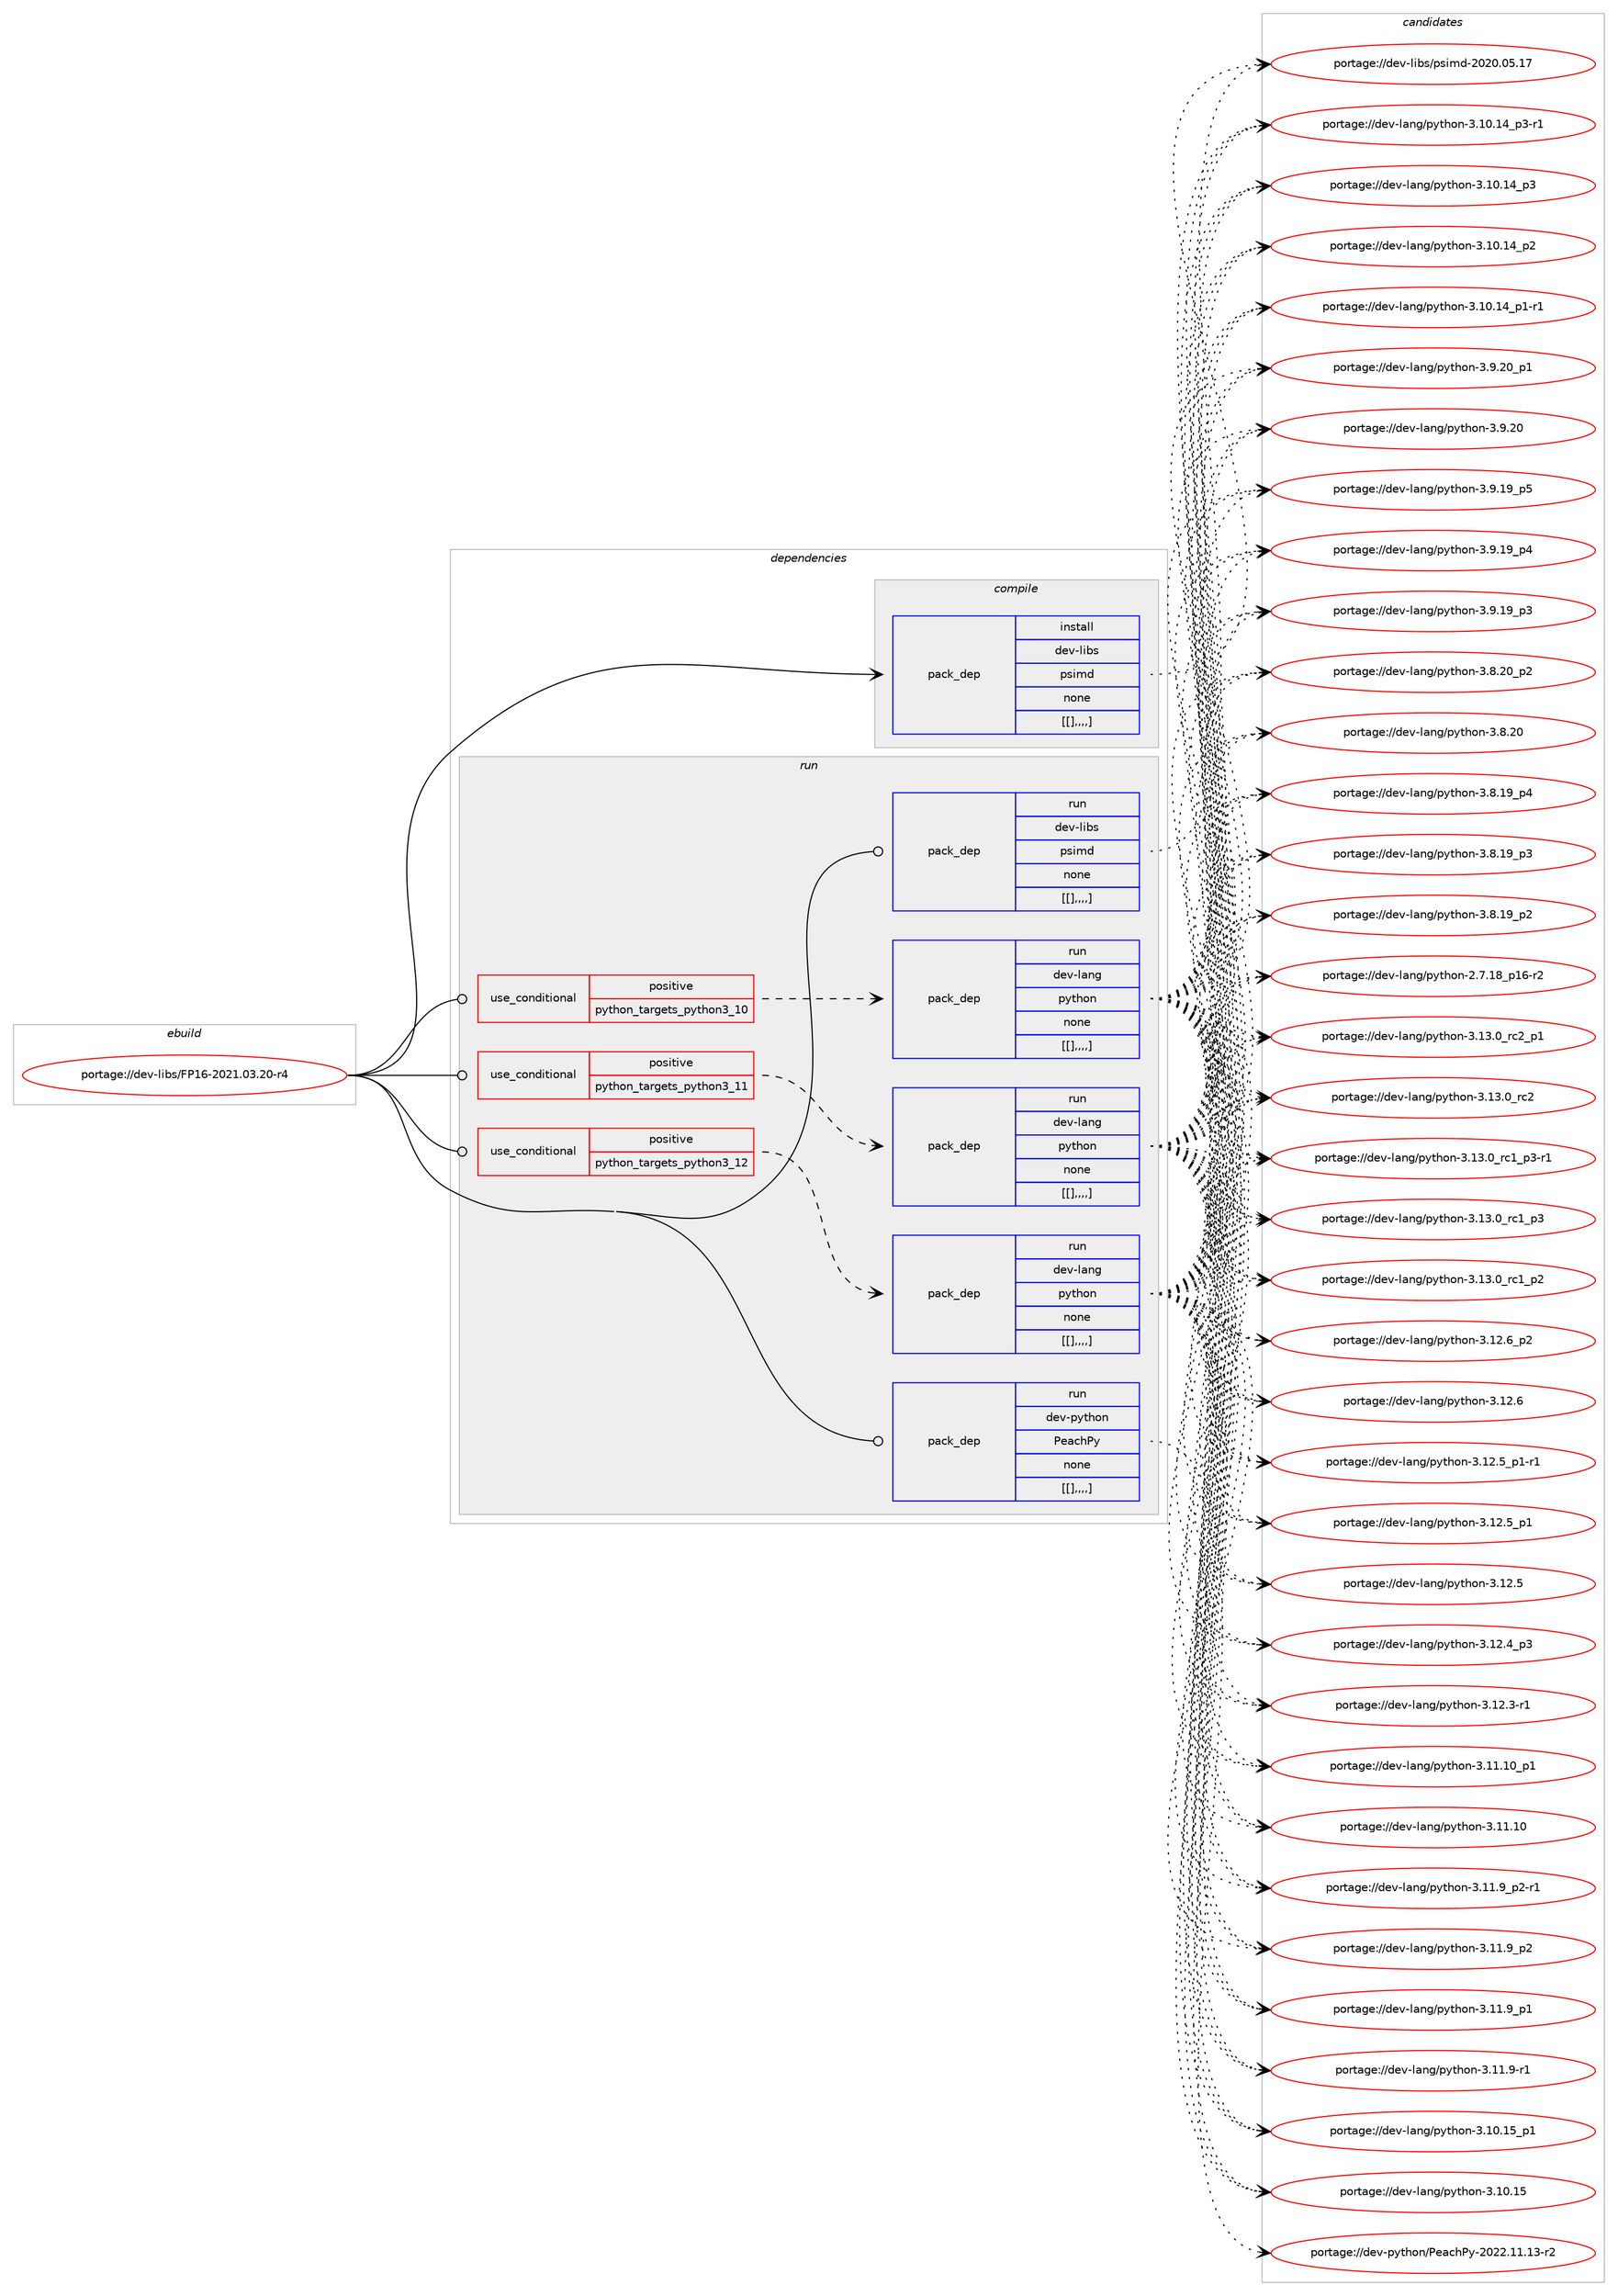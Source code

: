 digraph prolog {

# *************
# Graph options
# *************

newrank=true;
concentrate=true;
compound=true;
graph [rankdir=LR,fontname=Helvetica,fontsize=10,ranksep=1.5];#, ranksep=2.5, nodesep=0.2];
edge  [arrowhead=vee];
node  [fontname=Helvetica,fontsize=10];

# **********
# The ebuild
# **********

subgraph cluster_leftcol {
color=gray;
label=<<i>ebuild</i>>;
id [label="portage://dev-libs/FP16-2021.03.20-r4", color=red, width=4, href="../dev-libs/FP16-2021.03.20-r4.svg"];
}

# ****************
# The dependencies
# ****************

subgraph cluster_midcol {
color=gray;
label=<<i>dependencies</i>>;
subgraph cluster_compile {
fillcolor="#eeeeee";
style=filled;
label=<<i>compile</i>>;
subgraph pack79447 {
dependency106795 [label=<<TABLE BORDER="0" CELLBORDER="1" CELLSPACING="0" CELLPADDING="4" WIDTH="220"><TR><TD ROWSPAN="6" CELLPADDING="30">pack_dep</TD></TR><TR><TD WIDTH="110">install</TD></TR><TR><TD>dev-libs</TD></TR><TR><TD>psimd</TD></TR><TR><TD>none</TD></TR><TR><TD>[[],,,,]</TD></TR></TABLE>>, shape=none, color=blue];
}
id:e -> dependency106795:w [weight=20,style="solid",arrowhead="vee"];
}
subgraph cluster_compileandrun {
fillcolor="#eeeeee";
style=filled;
label=<<i>compile and run</i>>;
}
subgraph cluster_run {
fillcolor="#eeeeee";
style=filled;
label=<<i>run</i>>;
subgraph cond26234 {
dependency106796 [label=<<TABLE BORDER="0" CELLBORDER="1" CELLSPACING="0" CELLPADDING="4"><TR><TD ROWSPAN="3" CELLPADDING="10">use_conditional</TD></TR><TR><TD>positive</TD></TR><TR><TD>python_targets_python3_10</TD></TR></TABLE>>, shape=none, color=red];
subgraph pack79448 {
dependency106797 [label=<<TABLE BORDER="0" CELLBORDER="1" CELLSPACING="0" CELLPADDING="4" WIDTH="220"><TR><TD ROWSPAN="6" CELLPADDING="30">pack_dep</TD></TR><TR><TD WIDTH="110">run</TD></TR><TR><TD>dev-lang</TD></TR><TR><TD>python</TD></TR><TR><TD>none</TD></TR><TR><TD>[[],,,,]</TD></TR></TABLE>>, shape=none, color=blue];
}
dependency106796:e -> dependency106797:w [weight=20,style="dashed",arrowhead="vee"];
}
id:e -> dependency106796:w [weight=20,style="solid",arrowhead="odot"];
subgraph cond26235 {
dependency106798 [label=<<TABLE BORDER="0" CELLBORDER="1" CELLSPACING="0" CELLPADDING="4"><TR><TD ROWSPAN="3" CELLPADDING="10">use_conditional</TD></TR><TR><TD>positive</TD></TR><TR><TD>python_targets_python3_11</TD></TR></TABLE>>, shape=none, color=red];
subgraph pack79449 {
dependency106799 [label=<<TABLE BORDER="0" CELLBORDER="1" CELLSPACING="0" CELLPADDING="4" WIDTH="220"><TR><TD ROWSPAN="6" CELLPADDING="30">pack_dep</TD></TR><TR><TD WIDTH="110">run</TD></TR><TR><TD>dev-lang</TD></TR><TR><TD>python</TD></TR><TR><TD>none</TD></TR><TR><TD>[[],,,,]</TD></TR></TABLE>>, shape=none, color=blue];
}
dependency106798:e -> dependency106799:w [weight=20,style="dashed",arrowhead="vee"];
}
id:e -> dependency106798:w [weight=20,style="solid",arrowhead="odot"];
subgraph cond26236 {
dependency106800 [label=<<TABLE BORDER="0" CELLBORDER="1" CELLSPACING="0" CELLPADDING="4"><TR><TD ROWSPAN="3" CELLPADDING="10">use_conditional</TD></TR><TR><TD>positive</TD></TR><TR><TD>python_targets_python3_12</TD></TR></TABLE>>, shape=none, color=red];
subgraph pack79450 {
dependency106801 [label=<<TABLE BORDER="0" CELLBORDER="1" CELLSPACING="0" CELLPADDING="4" WIDTH="220"><TR><TD ROWSPAN="6" CELLPADDING="30">pack_dep</TD></TR><TR><TD WIDTH="110">run</TD></TR><TR><TD>dev-lang</TD></TR><TR><TD>python</TD></TR><TR><TD>none</TD></TR><TR><TD>[[],,,,]</TD></TR></TABLE>>, shape=none, color=blue];
}
dependency106800:e -> dependency106801:w [weight=20,style="dashed",arrowhead="vee"];
}
id:e -> dependency106800:w [weight=20,style="solid",arrowhead="odot"];
subgraph pack79451 {
dependency106802 [label=<<TABLE BORDER="0" CELLBORDER="1" CELLSPACING="0" CELLPADDING="4" WIDTH="220"><TR><TD ROWSPAN="6" CELLPADDING="30">pack_dep</TD></TR><TR><TD WIDTH="110">run</TD></TR><TR><TD>dev-libs</TD></TR><TR><TD>psimd</TD></TR><TR><TD>none</TD></TR><TR><TD>[[],,,,]</TD></TR></TABLE>>, shape=none, color=blue];
}
id:e -> dependency106802:w [weight=20,style="solid",arrowhead="odot"];
subgraph pack79452 {
dependency106803 [label=<<TABLE BORDER="0" CELLBORDER="1" CELLSPACING="0" CELLPADDING="4" WIDTH="220"><TR><TD ROWSPAN="6" CELLPADDING="30">pack_dep</TD></TR><TR><TD WIDTH="110">run</TD></TR><TR><TD>dev-python</TD></TR><TR><TD>PeachPy</TD></TR><TR><TD>none</TD></TR><TR><TD>[[],,,,]</TD></TR></TABLE>>, shape=none, color=blue];
}
id:e -> dependency106803:w [weight=20,style="solid",arrowhead="odot"];
}
}

# **************
# The candidates
# **************

subgraph cluster_choices {
rank=same;
color=gray;
label=<<i>candidates</i>>;

subgraph choice79447 {
color=black;
nodesep=1;
choice1001011184510810598115471121151051091004550485048464853464955 [label="portage://dev-libs/psimd-2020.05.17", color=red, width=4,href="../dev-libs/psimd-2020.05.17.svg"];
dependency106795:e -> choice1001011184510810598115471121151051091004550485048464853464955:w [style=dotted,weight="100"];
}
subgraph choice79448 {
color=black;
nodesep=1;
choice100101118451089711010347112121116104111110455146495146489511499509511249 [label="portage://dev-lang/python-3.13.0_rc2_p1", color=red, width=4,href="../dev-lang/python-3.13.0_rc2_p1.svg"];
choice10010111845108971101034711212111610411111045514649514648951149950 [label="portage://dev-lang/python-3.13.0_rc2", color=red, width=4,href="../dev-lang/python-3.13.0_rc2.svg"];
choice1001011184510897110103471121211161041111104551464951464895114994995112514511449 [label="portage://dev-lang/python-3.13.0_rc1_p3-r1", color=red, width=4,href="../dev-lang/python-3.13.0_rc1_p3-r1.svg"];
choice100101118451089711010347112121116104111110455146495146489511499499511251 [label="portage://dev-lang/python-3.13.0_rc1_p3", color=red, width=4,href="../dev-lang/python-3.13.0_rc1_p3.svg"];
choice100101118451089711010347112121116104111110455146495146489511499499511250 [label="portage://dev-lang/python-3.13.0_rc1_p2", color=red, width=4,href="../dev-lang/python-3.13.0_rc1_p2.svg"];
choice100101118451089711010347112121116104111110455146495046549511250 [label="portage://dev-lang/python-3.12.6_p2", color=red, width=4,href="../dev-lang/python-3.12.6_p2.svg"];
choice10010111845108971101034711212111610411111045514649504654 [label="portage://dev-lang/python-3.12.6", color=red, width=4,href="../dev-lang/python-3.12.6.svg"];
choice1001011184510897110103471121211161041111104551464950465395112494511449 [label="portage://dev-lang/python-3.12.5_p1-r1", color=red, width=4,href="../dev-lang/python-3.12.5_p1-r1.svg"];
choice100101118451089711010347112121116104111110455146495046539511249 [label="portage://dev-lang/python-3.12.5_p1", color=red, width=4,href="../dev-lang/python-3.12.5_p1.svg"];
choice10010111845108971101034711212111610411111045514649504653 [label="portage://dev-lang/python-3.12.5", color=red, width=4,href="../dev-lang/python-3.12.5.svg"];
choice100101118451089711010347112121116104111110455146495046529511251 [label="portage://dev-lang/python-3.12.4_p3", color=red, width=4,href="../dev-lang/python-3.12.4_p3.svg"];
choice100101118451089711010347112121116104111110455146495046514511449 [label="portage://dev-lang/python-3.12.3-r1", color=red, width=4,href="../dev-lang/python-3.12.3-r1.svg"];
choice10010111845108971101034711212111610411111045514649494649489511249 [label="portage://dev-lang/python-3.11.10_p1", color=red, width=4,href="../dev-lang/python-3.11.10_p1.svg"];
choice1001011184510897110103471121211161041111104551464949464948 [label="portage://dev-lang/python-3.11.10", color=red, width=4,href="../dev-lang/python-3.11.10.svg"];
choice1001011184510897110103471121211161041111104551464949465795112504511449 [label="portage://dev-lang/python-3.11.9_p2-r1", color=red, width=4,href="../dev-lang/python-3.11.9_p2-r1.svg"];
choice100101118451089711010347112121116104111110455146494946579511250 [label="portage://dev-lang/python-3.11.9_p2", color=red, width=4,href="../dev-lang/python-3.11.9_p2.svg"];
choice100101118451089711010347112121116104111110455146494946579511249 [label="portage://dev-lang/python-3.11.9_p1", color=red, width=4,href="../dev-lang/python-3.11.9_p1.svg"];
choice100101118451089711010347112121116104111110455146494946574511449 [label="portage://dev-lang/python-3.11.9-r1", color=red, width=4,href="../dev-lang/python-3.11.9-r1.svg"];
choice10010111845108971101034711212111610411111045514649484649539511249 [label="portage://dev-lang/python-3.10.15_p1", color=red, width=4,href="../dev-lang/python-3.10.15_p1.svg"];
choice1001011184510897110103471121211161041111104551464948464953 [label="portage://dev-lang/python-3.10.15", color=red, width=4,href="../dev-lang/python-3.10.15.svg"];
choice100101118451089711010347112121116104111110455146494846495295112514511449 [label="portage://dev-lang/python-3.10.14_p3-r1", color=red, width=4,href="../dev-lang/python-3.10.14_p3-r1.svg"];
choice10010111845108971101034711212111610411111045514649484649529511251 [label="portage://dev-lang/python-3.10.14_p3", color=red, width=4,href="../dev-lang/python-3.10.14_p3.svg"];
choice10010111845108971101034711212111610411111045514649484649529511250 [label="portage://dev-lang/python-3.10.14_p2", color=red, width=4,href="../dev-lang/python-3.10.14_p2.svg"];
choice100101118451089711010347112121116104111110455146494846495295112494511449 [label="portage://dev-lang/python-3.10.14_p1-r1", color=red, width=4,href="../dev-lang/python-3.10.14_p1-r1.svg"];
choice100101118451089711010347112121116104111110455146574650489511249 [label="portage://dev-lang/python-3.9.20_p1", color=red, width=4,href="../dev-lang/python-3.9.20_p1.svg"];
choice10010111845108971101034711212111610411111045514657465048 [label="portage://dev-lang/python-3.9.20", color=red, width=4,href="../dev-lang/python-3.9.20.svg"];
choice100101118451089711010347112121116104111110455146574649579511253 [label="portage://dev-lang/python-3.9.19_p5", color=red, width=4,href="../dev-lang/python-3.9.19_p5.svg"];
choice100101118451089711010347112121116104111110455146574649579511252 [label="portage://dev-lang/python-3.9.19_p4", color=red, width=4,href="../dev-lang/python-3.9.19_p4.svg"];
choice100101118451089711010347112121116104111110455146574649579511251 [label="portage://dev-lang/python-3.9.19_p3", color=red, width=4,href="../dev-lang/python-3.9.19_p3.svg"];
choice100101118451089711010347112121116104111110455146564650489511250 [label="portage://dev-lang/python-3.8.20_p2", color=red, width=4,href="../dev-lang/python-3.8.20_p2.svg"];
choice10010111845108971101034711212111610411111045514656465048 [label="portage://dev-lang/python-3.8.20", color=red, width=4,href="../dev-lang/python-3.8.20.svg"];
choice100101118451089711010347112121116104111110455146564649579511252 [label="portage://dev-lang/python-3.8.19_p4", color=red, width=4,href="../dev-lang/python-3.8.19_p4.svg"];
choice100101118451089711010347112121116104111110455146564649579511251 [label="portage://dev-lang/python-3.8.19_p3", color=red, width=4,href="../dev-lang/python-3.8.19_p3.svg"];
choice100101118451089711010347112121116104111110455146564649579511250 [label="portage://dev-lang/python-3.8.19_p2", color=red, width=4,href="../dev-lang/python-3.8.19_p2.svg"];
choice100101118451089711010347112121116104111110455046554649569511249544511450 [label="portage://dev-lang/python-2.7.18_p16-r2", color=red, width=4,href="../dev-lang/python-2.7.18_p16-r2.svg"];
dependency106797:e -> choice100101118451089711010347112121116104111110455146495146489511499509511249:w [style=dotted,weight="100"];
dependency106797:e -> choice10010111845108971101034711212111610411111045514649514648951149950:w [style=dotted,weight="100"];
dependency106797:e -> choice1001011184510897110103471121211161041111104551464951464895114994995112514511449:w [style=dotted,weight="100"];
dependency106797:e -> choice100101118451089711010347112121116104111110455146495146489511499499511251:w [style=dotted,weight="100"];
dependency106797:e -> choice100101118451089711010347112121116104111110455146495146489511499499511250:w [style=dotted,weight="100"];
dependency106797:e -> choice100101118451089711010347112121116104111110455146495046549511250:w [style=dotted,weight="100"];
dependency106797:e -> choice10010111845108971101034711212111610411111045514649504654:w [style=dotted,weight="100"];
dependency106797:e -> choice1001011184510897110103471121211161041111104551464950465395112494511449:w [style=dotted,weight="100"];
dependency106797:e -> choice100101118451089711010347112121116104111110455146495046539511249:w [style=dotted,weight="100"];
dependency106797:e -> choice10010111845108971101034711212111610411111045514649504653:w [style=dotted,weight="100"];
dependency106797:e -> choice100101118451089711010347112121116104111110455146495046529511251:w [style=dotted,weight="100"];
dependency106797:e -> choice100101118451089711010347112121116104111110455146495046514511449:w [style=dotted,weight="100"];
dependency106797:e -> choice10010111845108971101034711212111610411111045514649494649489511249:w [style=dotted,weight="100"];
dependency106797:e -> choice1001011184510897110103471121211161041111104551464949464948:w [style=dotted,weight="100"];
dependency106797:e -> choice1001011184510897110103471121211161041111104551464949465795112504511449:w [style=dotted,weight="100"];
dependency106797:e -> choice100101118451089711010347112121116104111110455146494946579511250:w [style=dotted,weight="100"];
dependency106797:e -> choice100101118451089711010347112121116104111110455146494946579511249:w [style=dotted,weight="100"];
dependency106797:e -> choice100101118451089711010347112121116104111110455146494946574511449:w [style=dotted,weight="100"];
dependency106797:e -> choice10010111845108971101034711212111610411111045514649484649539511249:w [style=dotted,weight="100"];
dependency106797:e -> choice1001011184510897110103471121211161041111104551464948464953:w [style=dotted,weight="100"];
dependency106797:e -> choice100101118451089711010347112121116104111110455146494846495295112514511449:w [style=dotted,weight="100"];
dependency106797:e -> choice10010111845108971101034711212111610411111045514649484649529511251:w [style=dotted,weight="100"];
dependency106797:e -> choice10010111845108971101034711212111610411111045514649484649529511250:w [style=dotted,weight="100"];
dependency106797:e -> choice100101118451089711010347112121116104111110455146494846495295112494511449:w [style=dotted,weight="100"];
dependency106797:e -> choice100101118451089711010347112121116104111110455146574650489511249:w [style=dotted,weight="100"];
dependency106797:e -> choice10010111845108971101034711212111610411111045514657465048:w [style=dotted,weight="100"];
dependency106797:e -> choice100101118451089711010347112121116104111110455146574649579511253:w [style=dotted,weight="100"];
dependency106797:e -> choice100101118451089711010347112121116104111110455146574649579511252:w [style=dotted,weight="100"];
dependency106797:e -> choice100101118451089711010347112121116104111110455146574649579511251:w [style=dotted,weight="100"];
dependency106797:e -> choice100101118451089711010347112121116104111110455146564650489511250:w [style=dotted,weight="100"];
dependency106797:e -> choice10010111845108971101034711212111610411111045514656465048:w [style=dotted,weight="100"];
dependency106797:e -> choice100101118451089711010347112121116104111110455146564649579511252:w [style=dotted,weight="100"];
dependency106797:e -> choice100101118451089711010347112121116104111110455146564649579511251:w [style=dotted,weight="100"];
dependency106797:e -> choice100101118451089711010347112121116104111110455146564649579511250:w [style=dotted,weight="100"];
dependency106797:e -> choice100101118451089711010347112121116104111110455046554649569511249544511450:w [style=dotted,weight="100"];
}
subgraph choice79449 {
color=black;
nodesep=1;
choice100101118451089711010347112121116104111110455146495146489511499509511249 [label="portage://dev-lang/python-3.13.0_rc2_p1", color=red, width=4,href="../dev-lang/python-3.13.0_rc2_p1.svg"];
choice10010111845108971101034711212111610411111045514649514648951149950 [label="portage://dev-lang/python-3.13.0_rc2", color=red, width=4,href="../dev-lang/python-3.13.0_rc2.svg"];
choice1001011184510897110103471121211161041111104551464951464895114994995112514511449 [label="portage://dev-lang/python-3.13.0_rc1_p3-r1", color=red, width=4,href="../dev-lang/python-3.13.0_rc1_p3-r1.svg"];
choice100101118451089711010347112121116104111110455146495146489511499499511251 [label="portage://dev-lang/python-3.13.0_rc1_p3", color=red, width=4,href="../dev-lang/python-3.13.0_rc1_p3.svg"];
choice100101118451089711010347112121116104111110455146495146489511499499511250 [label="portage://dev-lang/python-3.13.0_rc1_p2", color=red, width=4,href="../dev-lang/python-3.13.0_rc1_p2.svg"];
choice100101118451089711010347112121116104111110455146495046549511250 [label="portage://dev-lang/python-3.12.6_p2", color=red, width=4,href="../dev-lang/python-3.12.6_p2.svg"];
choice10010111845108971101034711212111610411111045514649504654 [label="portage://dev-lang/python-3.12.6", color=red, width=4,href="../dev-lang/python-3.12.6.svg"];
choice1001011184510897110103471121211161041111104551464950465395112494511449 [label="portage://dev-lang/python-3.12.5_p1-r1", color=red, width=4,href="../dev-lang/python-3.12.5_p1-r1.svg"];
choice100101118451089711010347112121116104111110455146495046539511249 [label="portage://dev-lang/python-3.12.5_p1", color=red, width=4,href="../dev-lang/python-3.12.5_p1.svg"];
choice10010111845108971101034711212111610411111045514649504653 [label="portage://dev-lang/python-3.12.5", color=red, width=4,href="../dev-lang/python-3.12.5.svg"];
choice100101118451089711010347112121116104111110455146495046529511251 [label="portage://dev-lang/python-3.12.4_p3", color=red, width=4,href="../dev-lang/python-3.12.4_p3.svg"];
choice100101118451089711010347112121116104111110455146495046514511449 [label="portage://dev-lang/python-3.12.3-r1", color=red, width=4,href="../dev-lang/python-3.12.3-r1.svg"];
choice10010111845108971101034711212111610411111045514649494649489511249 [label="portage://dev-lang/python-3.11.10_p1", color=red, width=4,href="../dev-lang/python-3.11.10_p1.svg"];
choice1001011184510897110103471121211161041111104551464949464948 [label="portage://dev-lang/python-3.11.10", color=red, width=4,href="../dev-lang/python-3.11.10.svg"];
choice1001011184510897110103471121211161041111104551464949465795112504511449 [label="portage://dev-lang/python-3.11.9_p2-r1", color=red, width=4,href="../dev-lang/python-3.11.9_p2-r1.svg"];
choice100101118451089711010347112121116104111110455146494946579511250 [label="portage://dev-lang/python-3.11.9_p2", color=red, width=4,href="../dev-lang/python-3.11.9_p2.svg"];
choice100101118451089711010347112121116104111110455146494946579511249 [label="portage://dev-lang/python-3.11.9_p1", color=red, width=4,href="../dev-lang/python-3.11.9_p1.svg"];
choice100101118451089711010347112121116104111110455146494946574511449 [label="portage://dev-lang/python-3.11.9-r1", color=red, width=4,href="../dev-lang/python-3.11.9-r1.svg"];
choice10010111845108971101034711212111610411111045514649484649539511249 [label="portage://dev-lang/python-3.10.15_p1", color=red, width=4,href="../dev-lang/python-3.10.15_p1.svg"];
choice1001011184510897110103471121211161041111104551464948464953 [label="portage://dev-lang/python-3.10.15", color=red, width=4,href="../dev-lang/python-3.10.15.svg"];
choice100101118451089711010347112121116104111110455146494846495295112514511449 [label="portage://dev-lang/python-3.10.14_p3-r1", color=red, width=4,href="../dev-lang/python-3.10.14_p3-r1.svg"];
choice10010111845108971101034711212111610411111045514649484649529511251 [label="portage://dev-lang/python-3.10.14_p3", color=red, width=4,href="../dev-lang/python-3.10.14_p3.svg"];
choice10010111845108971101034711212111610411111045514649484649529511250 [label="portage://dev-lang/python-3.10.14_p2", color=red, width=4,href="../dev-lang/python-3.10.14_p2.svg"];
choice100101118451089711010347112121116104111110455146494846495295112494511449 [label="portage://dev-lang/python-3.10.14_p1-r1", color=red, width=4,href="../dev-lang/python-3.10.14_p1-r1.svg"];
choice100101118451089711010347112121116104111110455146574650489511249 [label="portage://dev-lang/python-3.9.20_p1", color=red, width=4,href="../dev-lang/python-3.9.20_p1.svg"];
choice10010111845108971101034711212111610411111045514657465048 [label="portage://dev-lang/python-3.9.20", color=red, width=4,href="../dev-lang/python-3.9.20.svg"];
choice100101118451089711010347112121116104111110455146574649579511253 [label="portage://dev-lang/python-3.9.19_p5", color=red, width=4,href="../dev-lang/python-3.9.19_p5.svg"];
choice100101118451089711010347112121116104111110455146574649579511252 [label="portage://dev-lang/python-3.9.19_p4", color=red, width=4,href="../dev-lang/python-3.9.19_p4.svg"];
choice100101118451089711010347112121116104111110455146574649579511251 [label="portage://dev-lang/python-3.9.19_p3", color=red, width=4,href="../dev-lang/python-3.9.19_p3.svg"];
choice100101118451089711010347112121116104111110455146564650489511250 [label="portage://dev-lang/python-3.8.20_p2", color=red, width=4,href="../dev-lang/python-3.8.20_p2.svg"];
choice10010111845108971101034711212111610411111045514656465048 [label="portage://dev-lang/python-3.8.20", color=red, width=4,href="../dev-lang/python-3.8.20.svg"];
choice100101118451089711010347112121116104111110455146564649579511252 [label="portage://dev-lang/python-3.8.19_p4", color=red, width=4,href="../dev-lang/python-3.8.19_p4.svg"];
choice100101118451089711010347112121116104111110455146564649579511251 [label="portage://dev-lang/python-3.8.19_p3", color=red, width=4,href="../dev-lang/python-3.8.19_p3.svg"];
choice100101118451089711010347112121116104111110455146564649579511250 [label="portage://dev-lang/python-3.8.19_p2", color=red, width=4,href="../dev-lang/python-3.8.19_p2.svg"];
choice100101118451089711010347112121116104111110455046554649569511249544511450 [label="portage://dev-lang/python-2.7.18_p16-r2", color=red, width=4,href="../dev-lang/python-2.7.18_p16-r2.svg"];
dependency106799:e -> choice100101118451089711010347112121116104111110455146495146489511499509511249:w [style=dotted,weight="100"];
dependency106799:e -> choice10010111845108971101034711212111610411111045514649514648951149950:w [style=dotted,weight="100"];
dependency106799:e -> choice1001011184510897110103471121211161041111104551464951464895114994995112514511449:w [style=dotted,weight="100"];
dependency106799:e -> choice100101118451089711010347112121116104111110455146495146489511499499511251:w [style=dotted,weight="100"];
dependency106799:e -> choice100101118451089711010347112121116104111110455146495146489511499499511250:w [style=dotted,weight="100"];
dependency106799:e -> choice100101118451089711010347112121116104111110455146495046549511250:w [style=dotted,weight="100"];
dependency106799:e -> choice10010111845108971101034711212111610411111045514649504654:w [style=dotted,weight="100"];
dependency106799:e -> choice1001011184510897110103471121211161041111104551464950465395112494511449:w [style=dotted,weight="100"];
dependency106799:e -> choice100101118451089711010347112121116104111110455146495046539511249:w [style=dotted,weight="100"];
dependency106799:e -> choice10010111845108971101034711212111610411111045514649504653:w [style=dotted,weight="100"];
dependency106799:e -> choice100101118451089711010347112121116104111110455146495046529511251:w [style=dotted,weight="100"];
dependency106799:e -> choice100101118451089711010347112121116104111110455146495046514511449:w [style=dotted,weight="100"];
dependency106799:e -> choice10010111845108971101034711212111610411111045514649494649489511249:w [style=dotted,weight="100"];
dependency106799:e -> choice1001011184510897110103471121211161041111104551464949464948:w [style=dotted,weight="100"];
dependency106799:e -> choice1001011184510897110103471121211161041111104551464949465795112504511449:w [style=dotted,weight="100"];
dependency106799:e -> choice100101118451089711010347112121116104111110455146494946579511250:w [style=dotted,weight="100"];
dependency106799:e -> choice100101118451089711010347112121116104111110455146494946579511249:w [style=dotted,weight="100"];
dependency106799:e -> choice100101118451089711010347112121116104111110455146494946574511449:w [style=dotted,weight="100"];
dependency106799:e -> choice10010111845108971101034711212111610411111045514649484649539511249:w [style=dotted,weight="100"];
dependency106799:e -> choice1001011184510897110103471121211161041111104551464948464953:w [style=dotted,weight="100"];
dependency106799:e -> choice100101118451089711010347112121116104111110455146494846495295112514511449:w [style=dotted,weight="100"];
dependency106799:e -> choice10010111845108971101034711212111610411111045514649484649529511251:w [style=dotted,weight="100"];
dependency106799:e -> choice10010111845108971101034711212111610411111045514649484649529511250:w [style=dotted,weight="100"];
dependency106799:e -> choice100101118451089711010347112121116104111110455146494846495295112494511449:w [style=dotted,weight="100"];
dependency106799:e -> choice100101118451089711010347112121116104111110455146574650489511249:w [style=dotted,weight="100"];
dependency106799:e -> choice10010111845108971101034711212111610411111045514657465048:w [style=dotted,weight="100"];
dependency106799:e -> choice100101118451089711010347112121116104111110455146574649579511253:w [style=dotted,weight="100"];
dependency106799:e -> choice100101118451089711010347112121116104111110455146574649579511252:w [style=dotted,weight="100"];
dependency106799:e -> choice100101118451089711010347112121116104111110455146574649579511251:w [style=dotted,weight="100"];
dependency106799:e -> choice100101118451089711010347112121116104111110455146564650489511250:w [style=dotted,weight="100"];
dependency106799:e -> choice10010111845108971101034711212111610411111045514656465048:w [style=dotted,weight="100"];
dependency106799:e -> choice100101118451089711010347112121116104111110455146564649579511252:w [style=dotted,weight="100"];
dependency106799:e -> choice100101118451089711010347112121116104111110455146564649579511251:w [style=dotted,weight="100"];
dependency106799:e -> choice100101118451089711010347112121116104111110455146564649579511250:w [style=dotted,weight="100"];
dependency106799:e -> choice100101118451089711010347112121116104111110455046554649569511249544511450:w [style=dotted,weight="100"];
}
subgraph choice79450 {
color=black;
nodesep=1;
choice100101118451089711010347112121116104111110455146495146489511499509511249 [label="portage://dev-lang/python-3.13.0_rc2_p1", color=red, width=4,href="../dev-lang/python-3.13.0_rc2_p1.svg"];
choice10010111845108971101034711212111610411111045514649514648951149950 [label="portage://dev-lang/python-3.13.0_rc2", color=red, width=4,href="../dev-lang/python-3.13.0_rc2.svg"];
choice1001011184510897110103471121211161041111104551464951464895114994995112514511449 [label="portage://dev-lang/python-3.13.0_rc1_p3-r1", color=red, width=4,href="../dev-lang/python-3.13.0_rc1_p3-r1.svg"];
choice100101118451089711010347112121116104111110455146495146489511499499511251 [label="portage://dev-lang/python-3.13.0_rc1_p3", color=red, width=4,href="../dev-lang/python-3.13.0_rc1_p3.svg"];
choice100101118451089711010347112121116104111110455146495146489511499499511250 [label="portage://dev-lang/python-3.13.0_rc1_p2", color=red, width=4,href="../dev-lang/python-3.13.0_rc1_p2.svg"];
choice100101118451089711010347112121116104111110455146495046549511250 [label="portage://dev-lang/python-3.12.6_p2", color=red, width=4,href="../dev-lang/python-3.12.6_p2.svg"];
choice10010111845108971101034711212111610411111045514649504654 [label="portage://dev-lang/python-3.12.6", color=red, width=4,href="../dev-lang/python-3.12.6.svg"];
choice1001011184510897110103471121211161041111104551464950465395112494511449 [label="portage://dev-lang/python-3.12.5_p1-r1", color=red, width=4,href="../dev-lang/python-3.12.5_p1-r1.svg"];
choice100101118451089711010347112121116104111110455146495046539511249 [label="portage://dev-lang/python-3.12.5_p1", color=red, width=4,href="../dev-lang/python-3.12.5_p1.svg"];
choice10010111845108971101034711212111610411111045514649504653 [label="portage://dev-lang/python-3.12.5", color=red, width=4,href="../dev-lang/python-3.12.5.svg"];
choice100101118451089711010347112121116104111110455146495046529511251 [label="portage://dev-lang/python-3.12.4_p3", color=red, width=4,href="../dev-lang/python-3.12.4_p3.svg"];
choice100101118451089711010347112121116104111110455146495046514511449 [label="portage://dev-lang/python-3.12.3-r1", color=red, width=4,href="../dev-lang/python-3.12.3-r1.svg"];
choice10010111845108971101034711212111610411111045514649494649489511249 [label="portage://dev-lang/python-3.11.10_p1", color=red, width=4,href="../dev-lang/python-3.11.10_p1.svg"];
choice1001011184510897110103471121211161041111104551464949464948 [label="portage://dev-lang/python-3.11.10", color=red, width=4,href="../dev-lang/python-3.11.10.svg"];
choice1001011184510897110103471121211161041111104551464949465795112504511449 [label="portage://dev-lang/python-3.11.9_p2-r1", color=red, width=4,href="../dev-lang/python-3.11.9_p2-r1.svg"];
choice100101118451089711010347112121116104111110455146494946579511250 [label="portage://dev-lang/python-3.11.9_p2", color=red, width=4,href="../dev-lang/python-3.11.9_p2.svg"];
choice100101118451089711010347112121116104111110455146494946579511249 [label="portage://dev-lang/python-3.11.9_p1", color=red, width=4,href="../dev-lang/python-3.11.9_p1.svg"];
choice100101118451089711010347112121116104111110455146494946574511449 [label="portage://dev-lang/python-3.11.9-r1", color=red, width=4,href="../dev-lang/python-3.11.9-r1.svg"];
choice10010111845108971101034711212111610411111045514649484649539511249 [label="portage://dev-lang/python-3.10.15_p1", color=red, width=4,href="../dev-lang/python-3.10.15_p1.svg"];
choice1001011184510897110103471121211161041111104551464948464953 [label="portage://dev-lang/python-3.10.15", color=red, width=4,href="../dev-lang/python-3.10.15.svg"];
choice100101118451089711010347112121116104111110455146494846495295112514511449 [label="portage://dev-lang/python-3.10.14_p3-r1", color=red, width=4,href="../dev-lang/python-3.10.14_p3-r1.svg"];
choice10010111845108971101034711212111610411111045514649484649529511251 [label="portage://dev-lang/python-3.10.14_p3", color=red, width=4,href="../dev-lang/python-3.10.14_p3.svg"];
choice10010111845108971101034711212111610411111045514649484649529511250 [label="portage://dev-lang/python-3.10.14_p2", color=red, width=4,href="../dev-lang/python-3.10.14_p2.svg"];
choice100101118451089711010347112121116104111110455146494846495295112494511449 [label="portage://dev-lang/python-3.10.14_p1-r1", color=red, width=4,href="../dev-lang/python-3.10.14_p1-r1.svg"];
choice100101118451089711010347112121116104111110455146574650489511249 [label="portage://dev-lang/python-3.9.20_p1", color=red, width=4,href="../dev-lang/python-3.9.20_p1.svg"];
choice10010111845108971101034711212111610411111045514657465048 [label="portage://dev-lang/python-3.9.20", color=red, width=4,href="../dev-lang/python-3.9.20.svg"];
choice100101118451089711010347112121116104111110455146574649579511253 [label="portage://dev-lang/python-3.9.19_p5", color=red, width=4,href="../dev-lang/python-3.9.19_p5.svg"];
choice100101118451089711010347112121116104111110455146574649579511252 [label="portage://dev-lang/python-3.9.19_p4", color=red, width=4,href="../dev-lang/python-3.9.19_p4.svg"];
choice100101118451089711010347112121116104111110455146574649579511251 [label="portage://dev-lang/python-3.9.19_p3", color=red, width=4,href="../dev-lang/python-3.9.19_p3.svg"];
choice100101118451089711010347112121116104111110455146564650489511250 [label="portage://dev-lang/python-3.8.20_p2", color=red, width=4,href="../dev-lang/python-3.8.20_p2.svg"];
choice10010111845108971101034711212111610411111045514656465048 [label="portage://dev-lang/python-3.8.20", color=red, width=4,href="../dev-lang/python-3.8.20.svg"];
choice100101118451089711010347112121116104111110455146564649579511252 [label="portage://dev-lang/python-3.8.19_p4", color=red, width=4,href="../dev-lang/python-3.8.19_p4.svg"];
choice100101118451089711010347112121116104111110455146564649579511251 [label="portage://dev-lang/python-3.8.19_p3", color=red, width=4,href="../dev-lang/python-3.8.19_p3.svg"];
choice100101118451089711010347112121116104111110455146564649579511250 [label="portage://dev-lang/python-3.8.19_p2", color=red, width=4,href="../dev-lang/python-3.8.19_p2.svg"];
choice100101118451089711010347112121116104111110455046554649569511249544511450 [label="portage://dev-lang/python-2.7.18_p16-r2", color=red, width=4,href="../dev-lang/python-2.7.18_p16-r2.svg"];
dependency106801:e -> choice100101118451089711010347112121116104111110455146495146489511499509511249:w [style=dotted,weight="100"];
dependency106801:e -> choice10010111845108971101034711212111610411111045514649514648951149950:w [style=dotted,weight="100"];
dependency106801:e -> choice1001011184510897110103471121211161041111104551464951464895114994995112514511449:w [style=dotted,weight="100"];
dependency106801:e -> choice100101118451089711010347112121116104111110455146495146489511499499511251:w [style=dotted,weight="100"];
dependency106801:e -> choice100101118451089711010347112121116104111110455146495146489511499499511250:w [style=dotted,weight="100"];
dependency106801:e -> choice100101118451089711010347112121116104111110455146495046549511250:w [style=dotted,weight="100"];
dependency106801:e -> choice10010111845108971101034711212111610411111045514649504654:w [style=dotted,weight="100"];
dependency106801:e -> choice1001011184510897110103471121211161041111104551464950465395112494511449:w [style=dotted,weight="100"];
dependency106801:e -> choice100101118451089711010347112121116104111110455146495046539511249:w [style=dotted,weight="100"];
dependency106801:e -> choice10010111845108971101034711212111610411111045514649504653:w [style=dotted,weight="100"];
dependency106801:e -> choice100101118451089711010347112121116104111110455146495046529511251:w [style=dotted,weight="100"];
dependency106801:e -> choice100101118451089711010347112121116104111110455146495046514511449:w [style=dotted,weight="100"];
dependency106801:e -> choice10010111845108971101034711212111610411111045514649494649489511249:w [style=dotted,weight="100"];
dependency106801:e -> choice1001011184510897110103471121211161041111104551464949464948:w [style=dotted,weight="100"];
dependency106801:e -> choice1001011184510897110103471121211161041111104551464949465795112504511449:w [style=dotted,weight="100"];
dependency106801:e -> choice100101118451089711010347112121116104111110455146494946579511250:w [style=dotted,weight="100"];
dependency106801:e -> choice100101118451089711010347112121116104111110455146494946579511249:w [style=dotted,weight="100"];
dependency106801:e -> choice100101118451089711010347112121116104111110455146494946574511449:w [style=dotted,weight="100"];
dependency106801:e -> choice10010111845108971101034711212111610411111045514649484649539511249:w [style=dotted,weight="100"];
dependency106801:e -> choice1001011184510897110103471121211161041111104551464948464953:w [style=dotted,weight="100"];
dependency106801:e -> choice100101118451089711010347112121116104111110455146494846495295112514511449:w [style=dotted,weight="100"];
dependency106801:e -> choice10010111845108971101034711212111610411111045514649484649529511251:w [style=dotted,weight="100"];
dependency106801:e -> choice10010111845108971101034711212111610411111045514649484649529511250:w [style=dotted,weight="100"];
dependency106801:e -> choice100101118451089711010347112121116104111110455146494846495295112494511449:w [style=dotted,weight="100"];
dependency106801:e -> choice100101118451089711010347112121116104111110455146574650489511249:w [style=dotted,weight="100"];
dependency106801:e -> choice10010111845108971101034711212111610411111045514657465048:w [style=dotted,weight="100"];
dependency106801:e -> choice100101118451089711010347112121116104111110455146574649579511253:w [style=dotted,weight="100"];
dependency106801:e -> choice100101118451089711010347112121116104111110455146574649579511252:w [style=dotted,weight="100"];
dependency106801:e -> choice100101118451089711010347112121116104111110455146574649579511251:w [style=dotted,weight="100"];
dependency106801:e -> choice100101118451089711010347112121116104111110455146564650489511250:w [style=dotted,weight="100"];
dependency106801:e -> choice10010111845108971101034711212111610411111045514656465048:w [style=dotted,weight="100"];
dependency106801:e -> choice100101118451089711010347112121116104111110455146564649579511252:w [style=dotted,weight="100"];
dependency106801:e -> choice100101118451089711010347112121116104111110455146564649579511251:w [style=dotted,weight="100"];
dependency106801:e -> choice100101118451089711010347112121116104111110455146564649579511250:w [style=dotted,weight="100"];
dependency106801:e -> choice100101118451089711010347112121116104111110455046554649569511249544511450:w [style=dotted,weight="100"];
}
subgraph choice79451 {
color=black;
nodesep=1;
choice1001011184510810598115471121151051091004550485048464853464955 [label="portage://dev-libs/psimd-2020.05.17", color=red, width=4,href="../dev-libs/psimd-2020.05.17.svg"];
dependency106802:e -> choice1001011184510810598115471121151051091004550485048464853464955:w [style=dotted,weight="100"];
}
subgraph choice79452 {
color=black;
nodesep=1;
choice10010111845112121116104111110478010197991048012145504850504649494649514511450 [label="portage://dev-python/PeachPy-2022.11.13-r2", color=red, width=4,href="../dev-python/PeachPy-2022.11.13-r2.svg"];
dependency106803:e -> choice10010111845112121116104111110478010197991048012145504850504649494649514511450:w [style=dotted,weight="100"];
}
}

}
